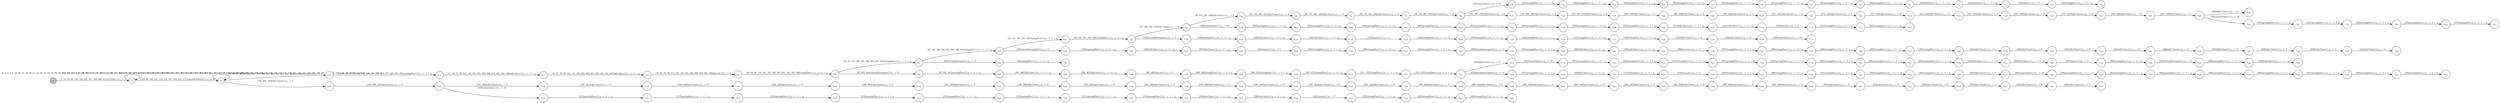 digraph EFSM{
  graph [rankdir="LR", fontname="Latin Modern Math"];
  node [color="black", fillcolor="white", shape="circle", style="filled", fontname="Latin Modern Math"];
  edge [fontname="Latin Modern Math"];

  s0[fillcolor="gray", label=<s<sub>0</sub>>];
  s1[label=<s<sub>1</sub>>];
  s7[label=<s<sub>7</sub>>];
  s15[label=<s<sub>15</sub>>];
  s16[label=<s<sub>16</sub>>];
  s17[label=<s<sub>17</sub>>];
  s18[label=<s<sub>18</sub>>];
  s19[label=<s<sub>19</sub>>];
  s20[label=<s<sub>20</sub>>];
  s21[label=<s<sub>21</sub>>];
  s22[label=<s<sub>22</sub>>];
  s23[label=<s<sub>23</sub>>];
  s24[label=<s<sub>24</sub>>];
  s25[label=<s<sub>25</sub>>];
  s26[label=<s<sub>26</sub>>];
  s27[label=<s<sub>27</sub>>];
  s28[label=<s<sub>28</sub>>];
  s29[label=<s<sub>29</sub>>];
  s30[label=<s<sub>30</sub>>];
  s31[label=<s<sub>31</sub>>];
  s32[label=<s<sub>32</sub>>];
  s33[label=<s<sub>33</sub>>];
  s34[label=<s<sub>34</sub>>];
  s35[label=<s<sub>35</sub>>];
  s36[label=<s<sub>36</sub>>];
  s37[label=<s<sub>37</sub>>];
  s38[label=<s<sub>38</sub>>];
  s39[label=<s<sub>39</sub>>];
  s40[label=<s<sub>40</sub>>];
  s41[label=<s<sub>41</sub>>];
  s42[label=<s<sub>42</sub>>];
  s43[label=<s<sub>43</sub>>];
  s82[label=<s<sub>82</sub>>];
  s83[label=<s<sub>83</sub>>];
  s92[label=<s<sub>92</sub>>];
  s93[label=<s<sub>93</sub>>];
  s123[label=<s<sub>123</sub>>];
  s124[label=<s<sub>124</sub>>];
  s125[label=<s<sub>125</sub>>];
  s126[label=<s<sub>126</sub>>];
  s127[label=<s<sub>127</sub>>];
  s128[label=<s<sub>128</sub>>];
  s129[label=<s<sub>129</sub>>];
  s130[label=<s<sub>130</sub>>];
  s131[label=<s<sub>131</sub>>];
  s132[label=<s<sub>132</sub>>];
  s133[label=<s<sub>133</sub>>];
  s134[label=<s<sub>134</sub>>];
  s135[label=<s<sub>135</sub>>];
  s175[label=<s<sub>175</sub>>];
  s176[label=<s<sub>176</sub>>];
  s177[label=<s<sub>177</sub>>];
  s184[label=<s<sub>184</sub>>];
  s185[label=<s<sub>185</sub>>];
  s186[label=<s<sub>186</sub>>];
  s187[label=<s<sub>187</sub>>];
  s188[label=<s<sub>188</sub>>];
  s189[label=<s<sub>189</sub>>];
  s190[label=<s<sub>190</sub>>];
  s191[label=<s<sub>191</sub>>];
  s192[label=<s<sub>192</sub>>];
  s193[label=<s<sub>193</sub>>];
  s194[label=<s<sub>194</sub>>];
  s195[label=<s<sub>195</sub>>];
  s196[label=<s<sub>196</sub>>];
  s197[label=<s<sub>197</sub>>];
  s198[label=<s<sub>198</sub>>];
  s199[label=<s<sub>199</sub>>];
  s200[label=<s<sub>200</sub>>];
  s201[label=<s<sub>201</sub>>];
  s202[label=<s<sub>202</sub>>];
  s203[label=<s<sub>203</sub>>];
  s204[label=<s<sub>204</sub>>];
  s205[label=<s<sub>205</sub>>];
  s206[label=<s<sub>206</sub>>];
  s210[label=<s<sub>210</sub>>];
  s211[label=<s<sub>211</sub>>];
  s212[label=<s<sub>212</sub>>];
  s213[label=<s<sub>213</sub>>];
  s214[label=<s<sub>214</sub>>];
  s215[label=<s<sub>215</sub>>];
  s216[label=<s<sub>216</sub>>];
  s217[label=<s<sub>217</sub>>];
  s218[label=<s<sub>218</sub>>];
  s219[label=<s<sub>219</sub>>];
  s220[label=<s<sub>220</sub>>];
  s221[label=<s<sub>221</sub>>];
  s222[label=<s<sub>222</sub>>];
  s223[label=<s<sub>223</sub>>];
  s224[label=<s<sub>224</sub>>];
  s268[label=<s<sub>268</sub>>];
  s269[label=<s<sub>269</sub>>];
  s270[label=<s<sub>270</sub>>];
  s271[label=<s<sub>271</sub>>];
  s272[label=<s<sub>272</sub>>];
  s273[label=<s<sub>273</sub>>];
  s274[label=<s<sub>274</sub>>];
  s275[label=<s<sub>275</sub>>];
  s276[label=<s<sub>276</sub>>];
  s277[label=<s<sub>277</sub>>];
  s278[label=<s<sub>278</sub>>];
  s279[label=<s<sub>279</sub>>];
  s280[label=<s<sub>280</sub>>];
  s305[label=<s<sub>305</sub>>];
  s306[label=<s<sub>306</sub>>];
  s307[label=<s<sub>307</sub>>];
  s308[label=<s<sub>308</sub>>];
  s309[label=<s<sub>309</sub>>];
  s310[label=<s<sub>310</sub>>];
  s311[label=<s<sub>311</sub>>];
  s312[label=<s<sub>312</sub>>];
  s313[label=<s<sub>313</sub>>];
  s314[label=<s<sub>314</sub>>];
  s315[label=<s<sub>315</sub>>];
  s316[label=<s<sub>316</sub>>];
  s317[label=<s<sub>317</sub>>];
  s318[label=<s<sub>318</sub>>];
  s319[label=<s<sub>319</sub>>];
  s320[label=<s<sub>320</sub>>];
  s321[label=<s<sub>321</sub>>];
  s322[label=<s<sub>322</sub>>];
  s323[label=<s<sub>323</sub>>];
  s324[label=<s<sub>324</sub>>];
  s325[label=<s<sub>325</sub>>];
  s326[label=<s<sub>326</sub>>];
  s327[label=<s<sub>327</sub>>];
  s328[label=<s<sub>328</sub>>];
  s329[label=<s<sub>329</sub>>];
  s351[label=<s<sub>351</sub>>];
  s352[label=<s<sub>352</sub>>];
  s353[label=<s<sub>353</sub>>];
  s354[label=<s<sub>354</sub>>];
  s355[label=<s<sub>355</sub>>];
  s356[label=<s<sub>356</sub>>];
  s384[label=<s<sub>384</sub>>];
  s385[label=<s<sub>385</sub>>];
  s386[label=<s<sub>386</sub>>];
  s387[label=<s<sub>387</sub>>];
  s388[label=<s<sub>388</sub>>];
  s389[label=<s<sub>389</sub>>];
  s390[label=<s<sub>390</sub>>];
  s391[label=<s<sub>391</sub>>];
  s392[label=<s<sub>392</sub>>];
  s393[label=<s<sub>393</sub>>];
  s394[label=<s<sub>394</sub>>];
  s395[label=<s<sub>395</sub>>];
  s396[label=<s<sub>396</sub>>];
  s397[label=<s<sub>397</sub>>];
  s398[label=<s<sub>398</sub>>];
  s399[label=<s<sub>399</sub>>];
  s400[label=<s<sub>400</sub>>];
  s401[label=<s<sub>401</sub>>];
  s402[label=<s<sub>402</sub>>];
  s403[label=<s<sub>403</sub>>];
  s404[label=<s<sub>404</sub>>];
  s405[label=<s<sub>405</sub>>];
  s406[label=<s<sub>406</sub>>];
  s407[label=<s<sub>407</sub>>];
  s408[label=<s<sub>408</sub>>];
  s409[label=<s<sub>409</sub>>];
  s410[label=<s<sub>410</sub>>];
  s450[label=<s<sub>450</sub>>];
  s451[label=<s<sub>451</sub>>];
  s452[label=<s<sub>452</sub>>];
  s453[label=<s<sub>453</sub>>];
  s454[label=<s<sub>454</sub>>];
  s455[label=<s<sub>455</sub>>];
  s474[label=<s<sub>474</sub>>];
  s475[label=<s<sub>475</sub>>];
  s476[label=<s<sub>476</sub>>];
  s477[label=<s<sub>477</sub>>];
  s478[label=<s<sub>478</sub>>];
  s479[label=<s<sub>479</sub>>];
  s480[label=<s<sub>480</sub>>];
  s481[label=<s<sub>481</sub>>];
  s482[label=<s<sub>482</sub>>];
  s483[label=<s<sub>483</sub>>];
  s484[label=<s<sub>484</sub>>];
  s485[label=<s<sub>485</sub>>];
  s486[label=<s<sub>486</sub>>];
  s487[label=<s<sub>487</sub>>];
  s488[label=<s<sub>488</sub>>];
  s489[label=<s<sub>489</sub>>];
  s490[label=<s<sub>490</sub>>];
  s491[label=<s<sub>491</sub>>];
  s492[label=<s<sub>492</sub>>];
  s493[label=<s<sub>493</sub>>];
  s502[label=<s<sub>502</sub>>];
  s503[label=<s<sub>503</sub>>];
  s504[label=<s<sub>504</sub>>];
  s505[label=<s<sub>505</sub>>];
  s506[label=<s<sub>506</sub>>];
  s507[label=<s<sub>507</sub>>];
  s508[label=<s<sub>508</sub>>];
  s509[label=<s<sub>509</sub>>];
  s510[label=<s<sub>510</sub>>];
  s511[label=<s<sub>511</sub>>];
  s512[label=<s<sub>512</sub>>];
  s513[label=<s<sub>513</sub>>];
  s514[label=<s<sub>514</sub>>];
  s515[label=<s<sub>515</sub>>];

  s30->s31[label=<<i> [31]requestOpen:1/o<sub>1</sub> := 10</i>>];
  s31->s32[label=<<i> [32]openingDoor:1/o<sub>1</sub> := -1 + i<sub>0</sub></i>>];
  s32->s33[label=<<i> [33]openingDoor:1/o<sub>1</sub> := -1 + i<sub>0</sub></i>>];
  s33->s34[label=<<i> [34]openingDoor:1/o<sub>1</sub> := -1 + i<sub>0</sub></i>>];
  s34->s35[label=<<i> [35]openingDoor:1/o<sub>1</sub> := -1 + i<sub>0</sub></i>>];
  s35->s36[label=<<i> [36]openingDoor:1/o<sub>1</sub> := -1 + i<sub>0</sub></i>>];
  s36->s37[label=<<i> [37]openingDoor:1/o<sub>1</sub> := -1 + i<sub>0</sub></i>>];
  s37->s38[label=<<i> [38]openingDoor:1/o<sub>1</sub> := -1 + i<sub>0</sub></i>>];
  s38->s39[label=<<i> [39]openingDoor:1/o<sub>1</sub> := -1 + i<sub>0</sub></i>>];
  s39->s40[label=<<i> [40]fullyOpen:1/o<sub>1</sub> := -1 + i<sub>0</sub></i>>];
  s40->s41[label=<<i> [41]fullyOpen:1/o<sub>1</sub> := -1 + i<sub>0</sub></i>>];
  s41->s42[label=<<i> [42]timeout:1/o<sub>1</sub> := 5</i>>];
  s42->s43[label=<<i> [43]closingDoor:1/o<sub>1</sub> := -1 + i<sub>0</sub></i>>];
  s21->s82[label=<<i> [82]buttonInterrupted:1/o<sub>1</sub> := 3</i>>];
  s82->s83[label=<<i> [83]openingDoor:1/o<sub>1</sub> := -1 + i<sub>0</sub></i>>];
  s24->s123[label=<<i> [123]buttonInterrupted:1/o<sub>1</sub> := 3</i>>];
  s123->s124[label=<<i> [124]openingDoor:1/o<sub>1</sub> := -1 + i<sub>0</sub></i>>];
  s124->s125[label=<<i> [125]fullyOpen:1/o<sub>1</sub> := -1 + i<sub>0</sub></i>>];
  s125->s126[label=<<i> [126]fullyOpen:1/o<sub>1</sub> := -1 + i<sub>0</sub></i>>];
  s126->s127[label=<<i> [127]timeout:1/o<sub>1</sub> := 5</i>>];
  s127->s128[label=<<i> [128]closingDoor:1/o<sub>1</sub> := -1 + i<sub>0</sub></i>>];
  s128->s129[label=<<i> [129]closingDoor:1/o<sub>1</sub> := -1 + i<sub>0</sub></i>>];
  s129->s130[label=<<i> [130]closingDoor:1/o<sub>1</sub> := -1 + i<sub>0</sub></i>>];
  s130->s131[label=<<i> [131]closingDoor:1/o<sub>1</sub> := -1 + i<sub>0</sub></i>>];
  s131->s132[label=<<i> [132]closingDoor:1/o<sub>1</sub> := -1 + i<sub>0</sub></i>>];
  s132->s133[label=<<i> [133]fullyClosed:1/o<sub>1</sub> := 0</i>>];
  s133->s134[label=<<i> [134]fullyClosed:1/o<sub>1</sub> := 0</i>>];
  s134->s135[label=<<i> [135]requestOpen:1/o<sub>1</sub> := 10</i>>];
  s185->s186[label=<<i> [186, 330]fullyClosed:1/o<sub>1</sub> := 0</i>>];
  s186->s187[label=<<i> [187, 331]fullyClosed:1/o<sub>1</sub> := 0</i>>];
  s187->s188[label=<<i> [188, 332]fullyClosed:1/o<sub>1</sub> := 0</i>>];
  s188->s189[label=<<i> [189, 333]fullyClosed:1/o<sub>1</sub> := 0</i>>];
  s189->s190[label=<<i> [190, 334]fullyClosed:1/o<sub>1</sub> := 0</i>>];
  s190->s191[label=<<i> [191, 335]fullyClosed:1/o<sub>1</sub> := 0</i>>];
  s191->s192[label=<<i> [192, 336]fullyClosed:1/o<sub>1</sub> := 0</i>>];
  s192->s193[label=<<i> [193, 337]fullyClosed:1/o<sub>1</sub> := 0</i>>];
  s193->s194[label=<<i> [194, 338]fullyClosed:1/o<sub>1</sub> := 0</i>>];
  s194->s195[label=<<i> [195, 339]fullyClosed:1/o<sub>1</sub> := 0</i>>];
  s195->s196[label=<<i> [196, 340]fullyClosed:1/o<sub>1</sub> := 0</i>>];
  s196->s197[label=<<i> [197, 341]fullyClosed:1/o<sub>1</sub> := 0</i>>];
  s197->s198[label=<<i> [198, 342]fullyClosed:1/o<sub>1</sub> := 0</i>>];
  s198->s199[label=<<i> [199, 343]fullyClosed:1/o<sub>1</sub> := 0</i>>];
  s199->s200[label=<<i> [200, 344]fullyClosed:1/o<sub>1</sub> := 0</i>>];
  s200->s201[label=<<i> [201, 345]fullyClosed:1/o<sub>1</sub> := 0</i>>];
  s201->s202[label=<<i> [202, 346]fullyClosed:1/o<sub>1</sub> := 0</i>>];
  s202->s203[label=<<i> [203, 347]fullyClosed:1/o<sub>1</sub> := 0</i>>];
  s203->s204[label=<<i> [204, 348]fullyClosed:1/o<sub>1</sub> := 0</i>>];
  s204->s205[label=<<i> [205, 349]fullyClosed:1/o<sub>1</sub> := 0</i>>];
  s205->s206[label=<<i> [206, 350]fullyClosed:1/o<sub>1</sub> := 0</i>>];
  s7->s184[label=<<i> [184, 208, 242]fullyClosed:1/o<sub>1</sub> := 0</i>>];
  s184->s185[label=<<i> [185, 209, 243]fullyClosed:1/o<sub>1</sub> := 0</i>>];
  s185->s210[label=<<i> [210]requestOpen:1/o<sub>1</sub> := 10</i>>];
  s210->s211[label=<<i> [211]openingDoor:1/o<sub>1</sub> := -1 + i<sub>0</sub></i>>];
  s211->s212[label=<<i> [212]openingDoor:1/o<sub>1</sub> := -1 + i<sub>0</sub></i>>];
  s212->s213[label=<<i> [213]openingDoor:1/o<sub>1</sub> := -1 + i<sub>0</sub></i>>];
  s213->s214[label=<<i> [214]openingDoor:1/o<sub>1</sub> := -1 + i<sub>0</sub></i>>];
  s214->s215[label=<<i> [215]openingDoor:1/o<sub>1</sub> := -1 + i<sub>0</sub></i>>];
  s215->s216[label=<<i> [216]openingDoor:1/o<sub>1</sub> := -1 + i<sub>0</sub></i>>];
  s216->s217[label=<<i> [217]openingDoor:1/o<sub>1</sub> := -1 + i<sub>0</sub></i>>];
  s217->s218[label=<<i> [218]openingDoor:1/o<sub>1</sub> := -1 + i<sub>0</sub></i>>];
  s218->s219[label=<<i> [219]fullyOpen:1/o<sub>1</sub> := -1 + i<sub>0</sub></i>>];
  s219->s220[label=<<i> [220]fullyOpen:1/o<sub>1</sub> := -1 + i<sub>0</sub></i>>];
  s220->s221[label=<<i> [221]timeout:1/o<sub>1</sub> := 5</i>>];
  s221->s222[label=<<i> [222]closingDoor:1/o<sub>1</sub> := -1 + i<sub>0</sub></i>>];
  s222->s223[label=<<i> [223]closingDoor:1/o<sub>1</sub> := -1 + i<sub>0</sub></i>>];
  s223->s224[label=<<i> [224]closingDoor:1/o<sub>1</sub> := -1 + i<sub>0</sub></i>>];
  s7->s7[label=<<i> [8, 9, 10, 11, 12, 13, 14, 56, 57, 58, 59, 60, 61, 62, 63, 71, 72, 73, 74, 84, 85, 103, 104, 105, 106, 107, 108, 109, 110, 111, 112, 143, 155, 156, 157, 158, 178, 179, 180, 181, 182, 183, 207, 232, 233, 234, 235, 236, 237, 238, 239, 240, 241, 244, 245, 246, 247, 248, 288, 296, 357, 373, 374, 375, 418, 456, 457]closingDoor:1/o<sub>1</sub> := -1 + i<sub>0</sub></i>>];
  s22->s23[label=<<i> [23, 121, 167, 257, 427]closingDoor:1/o<sub>1</sub> := -1 + i<sub>0</sub></i>>];
  s23->s24[label=<<i> [24, 122, 168, 258, 428]closingDoor:1/o<sub>1</sub> := -1 + i<sub>0</sub></i>>];
  s24->s25[label=<<i> [25, 169, 259, 429]fullyClosed:1/o<sub>1</sub> := 0</i>>];
  s25->s26[label=<<i> [26, 170, 260, 430]fullyClosed:1/o<sub>1</sub> := 0</i>>];
  s26->s27[label=<<i> [27, 171, 261, 431]fullyClosed:1/o<sub>1</sub> := 0</i>>];
  s27->s28[label=<<i> [28, 172, 262, 432]fullyClosed:1/o<sub>1</sub> := 0</i>>];
  s28->s29[label=<<i> [29, 173, 263, 433]fullyClosed:1/o<sub>1</sub> := 0</i>>];
  s29->s30[label=<<i> [30, 174, 264, 434]fullyClosed:1/o<sub>1</sub> := 0</i>>];
  s30->s175[label=<<i> [175, 265, 435]fullyClosed:1/o<sub>1</sub> := 0</i>>];
  s175->s176[label=<<i> [176, 266, 436]fullyClosed:1/o<sub>1</sub> := 0</i>>];
  s176->s177[label=<<i> [177, 267, 437]fullyClosed:1/o<sub>1</sub> := 0</i>>];
  s177->s268[label=<<i> [268, 438]fullyClosed:1/o<sub>1</sub> := 0</i>>];
  s268->s269[label=<<i> [269, 439]fullyClosed:1/o<sub>1</sub> := 0</i>>];
  s269->s270[label=<<i> [270, 440]fullyClosed:1/o<sub>1</sub> := 0</i>>];
  s270->s271[label=<<i> [271, 441]fullyClosed:1/o<sub>1</sub> := 0</i>>];
  s271->s272[label=<<i> [272, 442]fullyClosed:1/o<sub>1</sub> := 0</i>>];
  s272->s273[label=<<i> [273, 443]fullyClosed:1/o<sub>1</sub> := 0</i>>];
  s273->s274[label=<<i> [274, 444]fullyClosed:1/o<sub>1</sub> := 0</i>>];
  s274->s275[label=<<i> [275, 445]fullyClosed:1/o<sub>1</sub> := 0</i>>];
  s275->s276[label=<<i> [276, 446]fullyClosed:1/o<sub>1</sub> := 0</i>>];
  s276->s277[label=<<i> [277, 447]fullyClosed:1/o<sub>1</sub> := 0</i>>];
  s277->s278[label=<<i> [278, 448]fullyClosed:1/o<sub>1</sub> := 0</i>>];
  s278->s279[label=<<i> [279, 449]fullyClosed:1/o<sub>1</sub> := 0</i>>];
  s279->s280[label=<<i> [280]fullyClosed:1/o<sub>1</sub> := 0</i>>];
  s20->s92[label=<<i> [92, 303, 464]buttonInterrupted:1/o<sub>1</sub> := 3</i>>];
  s92->s93[label=<<i> [93, 304, 465]openingDoor:1/o<sub>1</sub> := -1 + i<sub>0</sub></i>>];
  s93->s305[label=<<i> [305, 466]fullyOpen:1/o<sub>1</sub> := -1 + i<sub>0</sub></i>>];
  s305->s306[label=<<i> [306, 467]fullyOpen:1/o<sub>1</sub> := -1 + i<sub>0</sub></i>>];
  s306->s307[label=<<i> [307, 468]timeout:1/o<sub>1</sub> := 5</i>>];
  s307->s308[label=<<i> [308, 469]closingDoor:1/o<sub>1</sub> := -1 + i<sub>0</sub></i>>];
  s308->s309[label=<<i> [309, 470]closingDoor:1/o<sub>1</sub> := -1 + i<sub>0</sub></i>>];
  s309->s310[label=<<i> [310, 471]closingDoor:1/o<sub>1</sub> := -1 + i<sub>0</sub></i>>];
  s310->s311[label=<<i> [311, 472]closingDoor:1/o<sub>1</sub> := -1 + i<sub>0</sub></i>>];
  s311->s312[label=<<i> [312, 473]closingDoor:1/o<sub>1</sub> := -1 + i<sub>0</sub></i>>];
  s312->s313[label=<<i> [313]fullyClosed:1/o<sub>1</sub> := 0</i>>];
  s313->s314[label=<<i> [314]requestOpen:1/o<sub>1</sub> := 10</i>>];
  s314->s315[label=<<i> [315]openingDoor:1/o<sub>1</sub> := -1 + i<sub>0</sub></i>>];
  s315->s316[label=<<i> [316]openingDoor:1/o<sub>1</sub> := -1 + i<sub>0</sub></i>>];
  s316->s317[label=<<i> [317]openingDoor:1/o<sub>1</sub> := -1 + i<sub>0</sub></i>>];
  s317->s318[label=<<i> [318]openingDoor:1/o<sub>1</sub> := -1 + i<sub>0</sub></i>>];
  s318->s319[label=<<i> [319]openingDoor:1/o<sub>1</sub> := -1 + i<sub>0</sub></i>>];
  s319->s320[label=<<i> [320]openingDoor:1/o<sub>1</sub> := -1 + i<sub>0</sub></i>>];
  s320->s321[label=<<i> [321]openingDoor:1/o<sub>1</sub> := -1 + i<sub>0</sub></i>>];
  s321->s322[label=<<i> [322]openingDoor:1/o<sub>1</sub> := -1 + i<sub>0</sub></i>>];
  s322->s323[label=<<i> [323]fullyOpen:1/o<sub>1</sub> := -1 + i<sub>0</sub></i>>];
  s323->s324[label=<<i> [324]fullyOpen:1/o<sub>1</sub> := -1 + i<sub>0</sub></i>>];
  s324->s325[label=<<i> [325]timeout:1/o<sub>1</sub> := 5</i>>];
  s325->s326[label=<<i> [326]closingDoor:1/o<sub>1</sub> := -1 + i<sub>0</sub></i>>];
  s326->s327[label=<<i> [327]buttonInterrupted:1/o<sub>1</sub> := 3</i>>];
  s327->s328[label=<<i> [328]openingDoor:1/o<sub>1</sub> := -1 + i<sub>0</sub></i>>];
  s328->s329[label=<<i> [329]fullyOpen:1/o<sub>1</sub> := -1 + i<sub>0</sub></i>>];
  s206->s351[label=<<i> [351]fullyClosed:1/o<sub>1</sub> := 0</i>>];
  s351->s352[label=<<i> [352]fullyClosed:1/o<sub>1</sub> := 0</i>>];
  s352->s353[label=<<i> [353]fullyClosed:1/o<sub>1</sub> := 0</i>>];
  s353->s354[label=<<i> [354]fullyClosed:1/o<sub>1</sub> := 0</i>>];
  s354->s355[label=<<i> [355]fullyClosed:1/o<sub>1</sub> := 0</i>>];
  s355->s356[label=<<i> [356]fullyClosed:1/o<sub>1</sub> := 0</i>>];
  s16->s17[label=<<i> [17, 66, 77, 88, 115, 146, 161, 251, 299, 360, 378, 421, 460, 496]fullyOpen:1/o<sub>1</sub> := -1 + i<sub>0</sub></i>>];
  s17->s18[label=<<i> [18, 67, 78, 89, 116, 147, 162, 252, 300, 361, 379, 422, 461, 497]fullyOpen:1/o<sub>1</sub> := -1 + i<sub>0</sub></i>>];
  s18->s19[label=<<i> [19, 68, 79, 90, 117, 163, 253, 301, 362, 380, 423, 462, 498]timeout:1/o<sub>1</sub> := 5</i>>];
  s0->s1[label=<<i> [1, 44, 49, 96, 136, 148, 225, 281, 289, 366, 411]setTimer:1/o<sub>1</sub> := 5</i>>];
  s1->s7[label=<<i> [7, 55, 70, 102, 142, 154, 231, 287, 295, 372, 417]systemInitReady:1/o<sub>1</sub> := 10</i>>];
  s22->s384[label=<<i> [384]buttonInterrupted:1/o<sub>1</sub> := 3</i>>];
  s384->s385[label=<<i> [385]openingDoor:1/o<sub>1</sub> := -1 + i<sub>0</sub></i>>];
  s385->s386[label=<<i> [386]fullyOpen:1/o<sub>1</sub> := -1 + i<sub>0</sub></i>>];
  s386->s387[label=<<i> [387]fullyOpen:1/o<sub>1</sub> := -1 + i<sub>0</sub></i>>];
  s387->s388[label=<<i> [388]timeout:1/o<sub>1</sub> := 5</i>>];
  s388->s389[label=<<i> [389]closingDoor:1/o<sub>1</sub> := -1 + i<sub>0</sub></i>>];
  s389->s390[label=<<i> [390]closingDoor:1/o<sub>1</sub> := -1 + i<sub>0</sub></i>>];
  s390->s391[label=<<i> [391]closingDoor:1/o<sub>1</sub> := -1 + i<sub>0</sub></i>>];
  s391->s392[label=<<i> [392]buttonInterrupted:1/o<sub>1</sub> := 3</i>>];
  s392->s393[label=<<i> [393]openingDoor:1/o<sub>1</sub> := -1 + i<sub>0</sub></i>>];
  s393->s394[label=<<i> [394]fullyOpen:1/o<sub>1</sub> := -1 + i<sub>0</sub></i>>];
  s394->s395[label=<<i> [395]fullyOpen:1/o<sub>1</sub> := -1 + i<sub>0</sub></i>>];
  s395->s396[label=<<i> [396]timeout:1/o<sub>1</sub> := 5</i>>];
  s396->s397[label=<<i> [397]closingDoor:1/o<sub>1</sub> := -1 + i<sub>0</sub></i>>];
  s397->s398[label=<<i> [398]closingDoor:1/o<sub>1</sub> := -1 + i<sub>0</sub></i>>];
  s398->s399[label=<<i> [399]closingDoor:1/o<sub>1</sub> := -1 + i<sub>0</sub></i>>];
  s399->s400[label=<<i> [400]closingDoor:1/o<sub>1</sub> := -1 + i<sub>0</sub></i>>];
  s400->s401[label=<<i> [401]closingDoor:1/o<sub>1</sub> := -1 + i<sub>0</sub></i>>];
  s401->s402[label=<<i> [402]fullyClosed:1/o<sub>1</sub> := 0</i>>];
  s402->s403[label=<<i> [403]fullyClosed:1/o<sub>1</sub> := 0</i>>];
  s403->s404[label=<<i> [404]fullyClosed:1/o<sub>1</sub> := 0</i>>];
  s404->s405[label=<<i> [405]fullyClosed:1/o<sub>1</sub> := 0</i>>];
  s405->s406[label=<<i> [406]fullyClosed:1/o<sub>1</sub> := 0</i>>];
  s406->s407[label=<<i> [407]fullyClosed:1/o<sub>1</sub> := 0</i>>];
  s407->s408[label=<<i> [408]fullyClosed:1/o<sub>1</sub> := 0</i>>];
  s408->s409[label=<<i> [409]fullyClosed:1/o<sub>1</sub> := 0</i>>];
  s409->s410[label=<<i> [410]fullyClosed:1/o<sub>1</sub> := 0</i>>];
  s1->s1[label=<<i> [2, 3, 4, 5, 6, 45, 46, 47, 48, 50, 51, 52, 53, 54, 69, 97, 98, 99, 100, 101, 137, 138, 139, 140, 141, 149, 150, 151, 152, 153, 226, 227, 228, 229, 230, 282, 283, 284, 285, 286, 290, 291, 292, 293, 294, 367, 368, 369, 370, 371, 412, 413, 414, 415, 416]waitTimer:1/o<sub>1</sub> := -1 + i<sub>0</sub></i>>];
  s7->s15[label=<<i> [15, 64, 75, 86, 94, 113, 144, 159, 249, 297, 358, 376, 419, 458, 494]buttonInterrupted:1/o<sub>1</sub> := 3</i>>];
  s15->s16[label=<<i> [16, 65, 76, 87, 95, 114, 145, 160, 250, 298, 359, 377, 420, 459, 495]openingDoor:1/o<sub>1</sub> := -1 + i<sub>0</sub></i>>];
  s20->s21[label=<<i> [21, 81, 119, 165, 255, 364, 382, 425, 500]closingDoor:1/o<sub>1</sub> := -1 + i<sub>0</sub></i>>];
  s21->s22[label=<<i> [22, 120, 166, 256, 365, 383, 426, 501]closingDoor:1/o<sub>1</sub> := -1 + i<sub>0</sub></i>>];
  s279->s450[label=<<i> [450]requestOpen:1/o<sub>1</sub> := 10</i>>];
  s450->s451[label=<<i> [451]openingDoor:1/o<sub>1</sub> := -1 + i<sub>0</sub></i>>];
  s451->s452[label=<<i> [452]openingDoor:1/o<sub>1</sub> := -1 + i<sub>0</sub></i>>];
  s452->s453[label=<<i> [453]openingDoor:1/o<sub>1</sub> := -1 + i<sub>0</sub></i>>];
  s453->s454[label=<<i> [454]openingDoor:1/o<sub>1</sub> := -1 + i<sub>0</sub></i>>];
  s454->s455[label=<<i> [455]openingDoor:1/o<sub>1</sub> := -1 + i<sub>0</sub></i>>];
  s19->s20[label=<<i> [20, 80, 91, 118, 164, 254, 302, 363, 381, 424, 463, 499]closingDoor:1/o<sub>1</sub> := -1 + i<sub>0</sub></i>>];
  s312->s474[label=<<i> [474]buttonInterrupted:1/o<sub>1</sub> := 3</i>>];
  s474->s475[label=<<i> [475]openingDoor:1/o<sub>1</sub> := -1 + i<sub>0</sub></i>>];
  s475->s476[label=<<i> [476]fullyOpen:1/o<sub>1</sub> := -1 + i<sub>0</sub></i>>];
  s476->s477[label=<<i> [477]fullyOpen:1/o<sub>1</sub> := -1 + i<sub>0</sub></i>>];
  s477->s478[label=<<i> [478]timeout:1/o<sub>1</sub> := 5</i>>];
  s478->s479[label=<<i> [479]closingDoor:1/o<sub>1</sub> := -1 + i<sub>0</sub></i>>];
  s479->s480[label=<<i> [480]closingDoor:1/o<sub>1</sub> := -1 + i<sub>0</sub></i>>];
  s480->s481[label=<<i> [481]closingDoor:1/o<sub>1</sub> := -1 + i<sub>0</sub></i>>];
  s481->s482[label=<<i> [482]closingDoor:1/o<sub>1</sub> := -1 + i<sub>0</sub></i>>];
  s482->s483[label=<<i> [483]closingDoor:1/o<sub>1</sub> := -1 + i<sub>0</sub></i>>];
  s483->s484[label=<<i> [484]fullyClosed:1/o<sub>1</sub> := 0</i>>];
  s484->s485[label=<<i> [485]requestOpen:1/o<sub>1</sub> := 10</i>>];
  s485->s486[label=<<i> [486]openingDoor:1/o<sub>1</sub> := -1 + i<sub>0</sub></i>>];
  s486->s487[label=<<i> [487]openingDoor:1/o<sub>1</sub> := -1 + i<sub>0</sub></i>>];
  s487->s488[label=<<i> [488]openingDoor:1/o<sub>1</sub> := -1 + i<sub>0</sub></i>>];
  s488->s489[label=<<i> [489]openingDoor:1/o<sub>1</sub> := -1 + i<sub>0</sub></i>>];
  s489->s490[label=<<i> [490]openingDoor:1/o<sub>1</sub> := -1 + i<sub>0</sub></i>>];
  s490->s491[label=<<i> [491]openingDoor:1/o<sub>1</sub> := -1 + i<sub>0</sub></i>>];
  s491->s492[label=<<i> [492]openingDoor:1/o<sub>1</sub> := -1 + i<sub>0</sub></i>>];
  s492->s493[label=<<i> [493]openingDoor:1/o<sub>1</sub> := -1 + i<sub>0</sub></i>>];
  s25->s502[label=<<i> [502]requestOpen:1/o<sub>1</sub> := 10</i>>];
  s502->s503[label=<<i> [503]openingDoor:1/o<sub>1</sub> := -1 + i<sub>0</sub></i>>];
  s503->s504[label=<<i> [504]openingDoor:1/o<sub>1</sub> := -1 + i<sub>0</sub></i>>];
  s504->s505[label=<<i> [505]openingDoor:1/o<sub>1</sub> := -1 + i<sub>0</sub></i>>];
  s505->s506[label=<<i> [506]openingDoor:1/o<sub>1</sub> := -1 + i<sub>0</sub></i>>];
  s506->s507[label=<<i> [507]openingDoor:1/o<sub>1</sub> := -1 + i<sub>0</sub></i>>];
  s507->s508[label=<<i> [508]openingDoor:1/o<sub>1</sub> := -1 + i<sub>0</sub></i>>];
  s508->s509[label=<<i> [509]openingDoor:1/o<sub>1</sub> := -1 + i<sub>0</sub></i>>];
  s509->s510[label=<<i> [510]openingDoor:1/o<sub>1</sub> := -1 + i<sub>0</sub></i>>];
  s510->s511[label=<<i> [511]fullyOpen:1/o<sub>1</sub> := -1 + i<sub>0</sub></i>>];
  s511->s512[label=<<i> [512]fullyOpen:1/o<sub>1</sub> := -1 + i<sub>0</sub></i>>];
  s512->s513[label=<<i> [513]timeout:1/o<sub>1</sub> := 5</i>>];
  s513->s514[label=<<i> [514]closingDoor:1/o<sub>1</sub> := -1 + i<sub>0</sub></i>>];
  s514->s515[label=<<i> [515]closingDoor:1/o<sub>1</sub> := -1 + i<sub>0</sub></i>>];
}